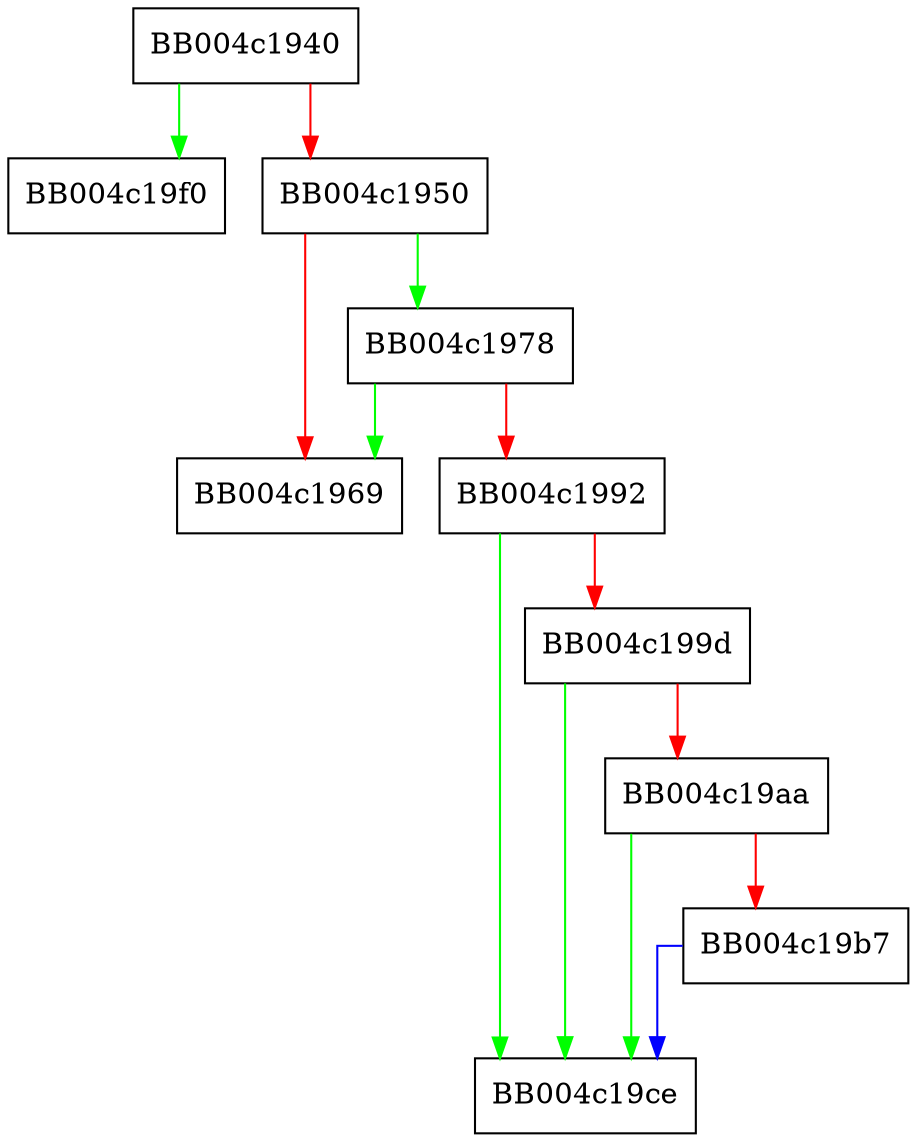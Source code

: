 digraph ossl_quic_wire_peek_frame_header {
  node [shape="box"];
  graph [splines=ortho];
  BB004c1940 -> BB004c19f0 [color="green"];
  BB004c1940 -> BB004c1950 [color="red"];
  BB004c1950 -> BB004c1978 [color="green"];
  BB004c1950 -> BB004c1969 [color="red"];
  BB004c1978 -> BB004c1969 [color="green"];
  BB004c1978 -> BB004c1992 [color="red"];
  BB004c1992 -> BB004c19ce [color="green"];
  BB004c1992 -> BB004c199d [color="red"];
  BB004c199d -> BB004c19ce [color="green"];
  BB004c199d -> BB004c19aa [color="red"];
  BB004c19aa -> BB004c19ce [color="green"];
  BB004c19aa -> BB004c19b7 [color="red"];
  BB004c19b7 -> BB004c19ce [color="blue"];
}